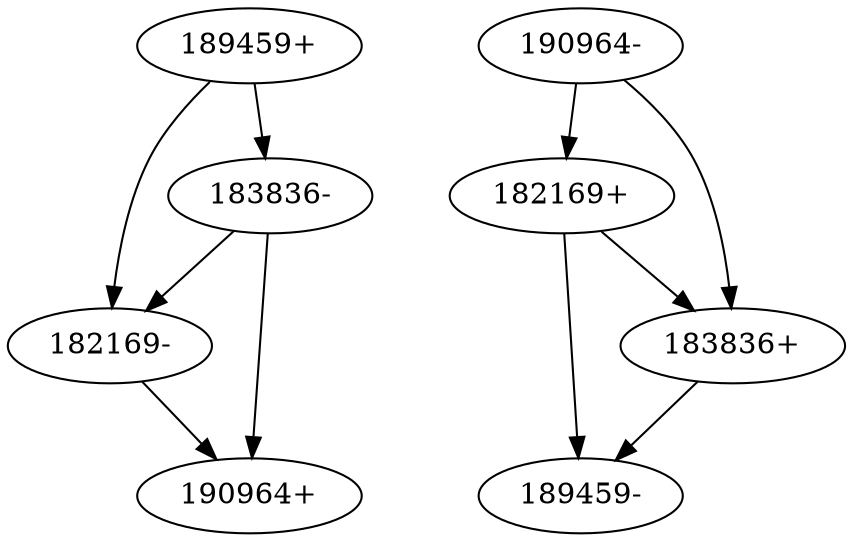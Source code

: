 digraph G {
"183836-" [l=13589]
"190964-" [l=36887]
"182169-" [l=17429]
"189459+" [l=21956]
"189459-" [l=21956]
"182169+" [l=17429]
"183836+" [l=13589]
"190964+" [l=36887]
"183836+" -> "189459-" [d=72 e=100 n=15]
"189459+" -> "183836-" [d=72 e=100 n=15]
"189459+" -> "182169-" [d=13837 e=100 n=6]
"182169+" -> "189459-" [d=13837 e=100 n=6]
"182169+" -> "183836+" [d=447 e=100 n=24]
"190964-" -> "183836+" [d=18931 e=100 n=2]
"190964-" -> "182169+" [d=1310 e=100 n=14]
"183836-" -> "182169-" [d=447 e=100 n=24]
"183836-" -> "190964+" [d=18931 e=100 n=2]
"182169-" -> "190964+" [d=1310 e=100 n=14]
}
